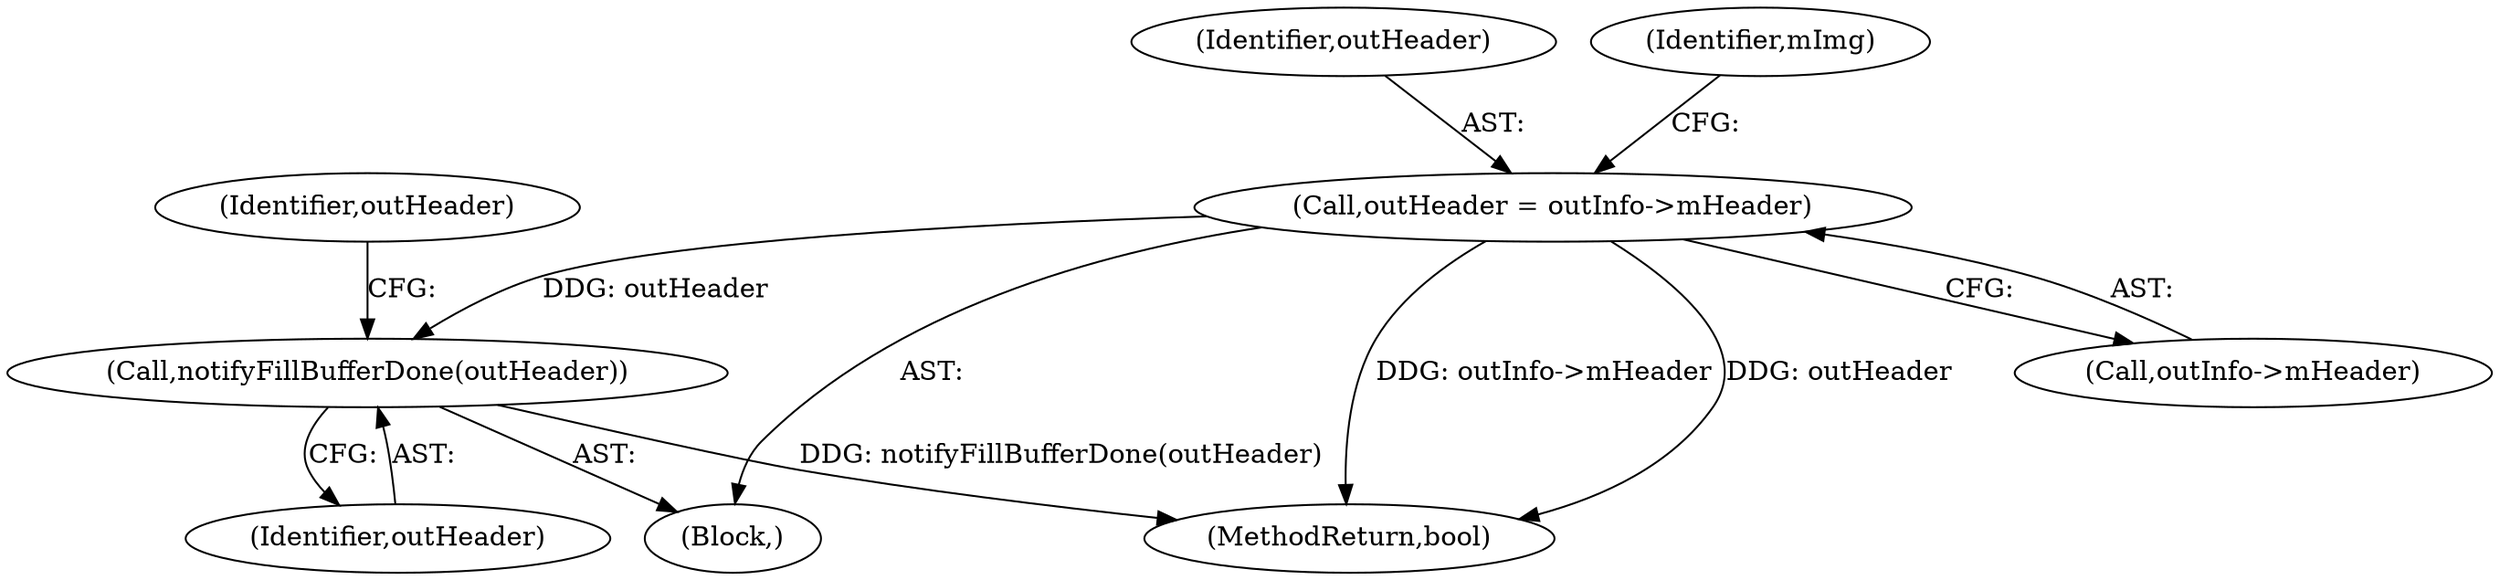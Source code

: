 digraph "0_Android_f9ed2fe6d61259e779a37d4c2d7edb33a1c1f8ba@pointer" {
"1000210" [label="(Call,outHeader = outInfo->mHeader)"];
"1000342" [label="(Call,notifyFillBufferDone(outHeader))"];
"1000343" [label="(Identifier,outHeader)"];
"1000342" [label="(Call,notifyFillBufferDone(outHeader))"];
"1000345" [label="(Identifier,outHeader)"];
"1000212" [label="(Call,outInfo->mHeader)"];
"1000174" [label="(Block,)"];
"1000211" [label="(Identifier,outHeader)"];
"1000217" [label="(Identifier,mImg)"];
"1000395" [label="(MethodReturn,bool)"];
"1000210" [label="(Call,outHeader = outInfo->mHeader)"];
"1000210" -> "1000174"  [label="AST: "];
"1000210" -> "1000212"  [label="CFG: "];
"1000211" -> "1000210"  [label="AST: "];
"1000212" -> "1000210"  [label="AST: "];
"1000217" -> "1000210"  [label="CFG: "];
"1000210" -> "1000395"  [label="DDG: outInfo->mHeader"];
"1000210" -> "1000395"  [label="DDG: outHeader"];
"1000210" -> "1000342"  [label="DDG: outHeader"];
"1000342" -> "1000174"  [label="AST: "];
"1000342" -> "1000343"  [label="CFG: "];
"1000343" -> "1000342"  [label="AST: "];
"1000345" -> "1000342"  [label="CFG: "];
"1000342" -> "1000395"  [label="DDG: notifyFillBufferDone(outHeader)"];
}
